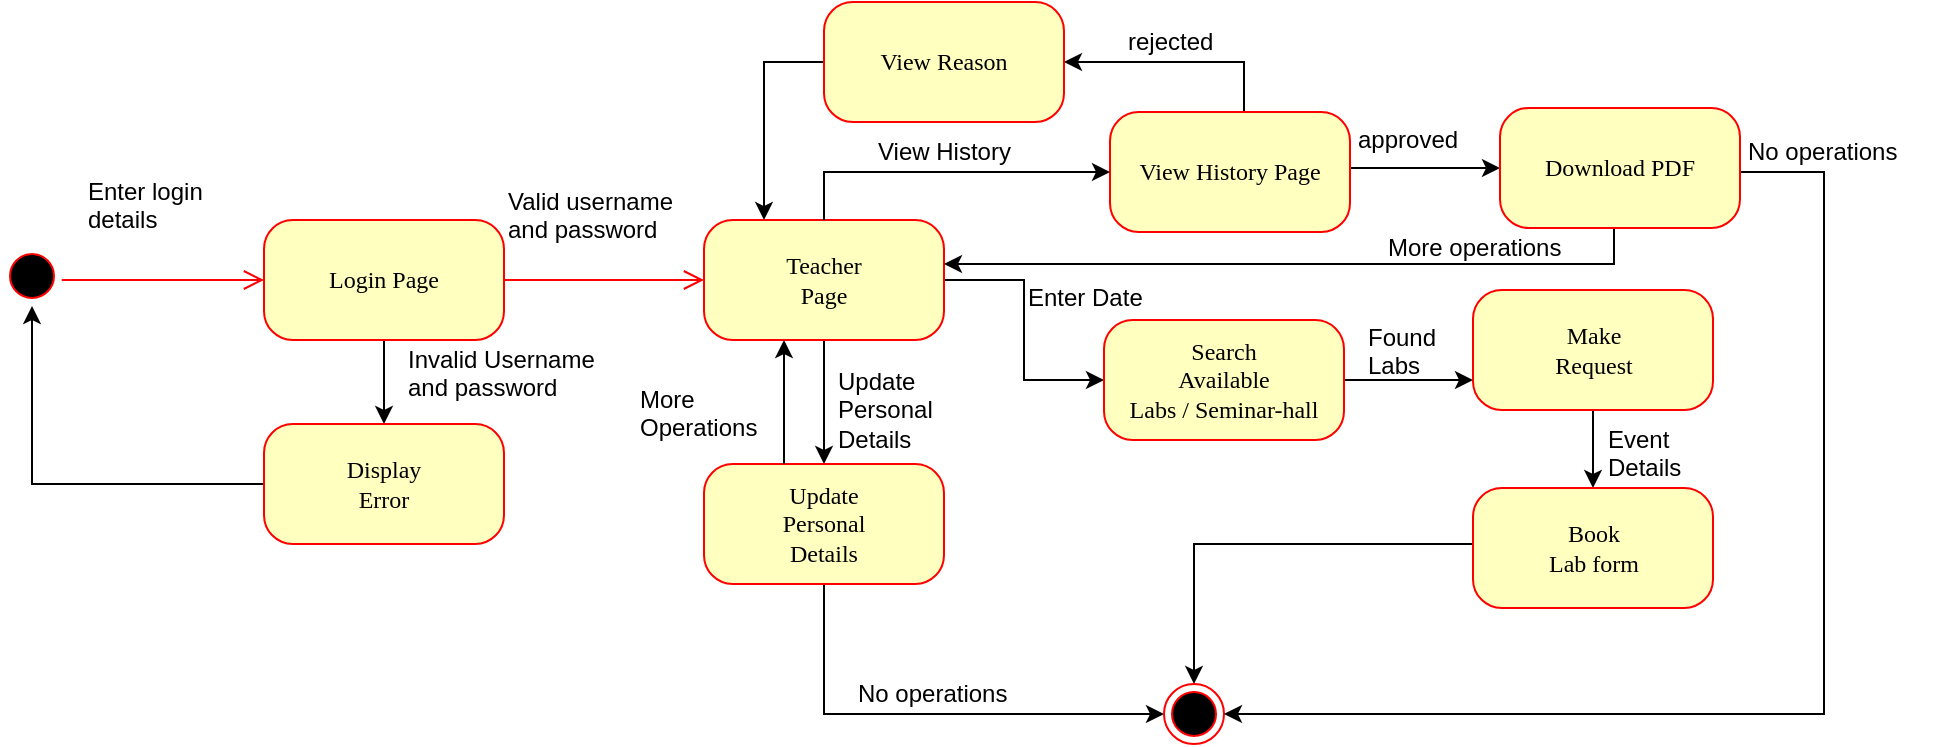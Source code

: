 <mxfile version="12.1.1" type="google" pages="1"><diagram name="Page-1" id="58cdce13-f638-feb5-8d6f-7d28b1aa9fa0"><mxGraphModel dx="1225" dy="502" grid="1" gridSize="10" guides="1" tooltips="1" connect="1" arrows="1" fold="1" page="1" pageScale="1" pageWidth="1100" pageHeight="850" background="#ffffff" math="0" shadow="0"><root><mxCell id="0"/><mxCell id="1" parent="0"/><mxCell id="ZoLsaQjJK3udebhLY02x-1" value="" style="ellipse;html=1;shape=startState;fillColor=#000000;strokeColor=#ff0000;rounded=1;shadow=0;comic=0;labelBackgroundColor=none;fontFamily=Verdana;fontSize=12;fontColor=#000000;align=center;direction=south;" parent="1" vertex="1"><mxGeometry x="79" y="151" width="30" height="30" as="geometry"/></mxCell><mxCell id="ZoLsaQjJK3udebhLY02x-2" value="" style="edgeStyle=orthogonalEdgeStyle;rounded=0;orthogonalLoop=1;jettySize=auto;html=1;" parent="1" source="ZoLsaQjJK3udebhLY02x-3" target="ZoLsaQjJK3udebhLY02x-4" edge="1"><mxGeometry relative="1" as="geometry"/></mxCell><mxCell id="ZoLsaQjJK3udebhLY02x-3" value="Login Page" style="rounded=1;whiteSpace=wrap;html=1;arcSize=24;fillColor=#ffffc0;strokeColor=#ff0000;shadow=0;comic=0;labelBackgroundColor=none;fontFamily=Verdana;fontSize=12;fontColor=#000000;align=center;" parent="1" vertex="1"><mxGeometry x="210" y="138" width="120" height="60" as="geometry"/></mxCell><mxCell id="WDdesxTerD86CtS7IPIZ-2" value="" style="edgeStyle=orthogonalEdgeStyle;rounded=0;orthogonalLoop=1;jettySize=auto;html=1;entryX=1;entryY=0.5;entryDx=0;entryDy=0;" parent="1" source="ZoLsaQjJK3udebhLY02x-4" target="ZoLsaQjJK3udebhLY02x-1" edge="1"><mxGeometry relative="1" as="geometry"><mxPoint x="130" y="270" as="targetPoint"/></mxGeometry></mxCell><mxCell id="ZoLsaQjJK3udebhLY02x-4" value="&lt;div&gt;Display&lt;/div&gt;&lt;div&gt;Error&lt;br&gt;&lt;/div&gt;" style="rounded=1;whiteSpace=wrap;html=1;arcSize=24;fillColor=#ffffc0;strokeColor=#ff0000;shadow=0;comic=0;labelBackgroundColor=none;fontFamily=Verdana;fontSize=12;fontColor=#000000;align=center;" parent="1" vertex="1"><mxGeometry x="210" y="240" width="120" height="60" as="geometry"/></mxCell><mxCell id="ZoLsaQjJK3udebhLY02x-18" value="" style="edgeStyle=orthogonalEdgeStyle;rounded=0;orthogonalLoop=1;jettySize=auto;html=1;" parent="1" source="ZoLsaQjJK3udebhLY02x-6" target="ZoLsaQjJK3udebhLY02x-17" edge="1"><mxGeometry relative="1" as="geometry"/></mxCell><mxCell id="WDdesxTerD86CtS7IPIZ-4" value="" style="edgeStyle=orthogonalEdgeStyle;rounded=0;orthogonalLoop=1;jettySize=auto;html=1;" parent="1" source="ZoLsaQjJK3udebhLY02x-6" target="WDdesxTerD86CtS7IPIZ-3" edge="1"><mxGeometry relative="1" as="geometry"/></mxCell><mxCell id="ZoLsaQjJK3udebhLY02x-6" value="&lt;div&gt;Teacher&lt;/div&gt;&lt;div&gt;Page&lt;br&gt;&lt;/div&gt;" style="rounded=1;whiteSpace=wrap;html=1;arcSize=24;fillColor=#ffffc0;strokeColor=#ff0000;shadow=0;comic=0;labelBackgroundColor=none;fontFamily=Verdana;fontSize=12;fontColor=#000000;align=center;" parent="1" vertex="1"><mxGeometry x="430" y="138" width="120" height="60" as="geometry"/></mxCell><mxCell id="WDdesxTerD86CtS7IPIZ-13" value="" style="edgeStyle=orthogonalEdgeStyle;rounded=0;orthogonalLoop=1;jettySize=auto;html=1;exitX=0.5;exitY=1;exitDx=0;exitDy=0;" parent="1" source="WDdesxTerD86CtS7IPIZ-3" target="WDdesxTerD86CtS7IPIZ-11" edge="1"><mxGeometry relative="1" as="geometry"><Array as="points"><mxPoint x="490" y="385"/></Array></mxGeometry></mxCell><mxCell id="WDdesxTerD86CtS7IPIZ-3" value="&lt;div&gt;Update&lt;/div&gt;&lt;div&gt;Personal&lt;/div&gt;&lt;div&gt;Details&lt;br&gt;&lt;/div&gt;" style="rounded=1;whiteSpace=wrap;html=1;arcSize=24;fillColor=#ffffc0;strokeColor=#ff0000;shadow=0;comic=0;labelBackgroundColor=none;fontFamily=Verdana;fontSize=12;fontColor=#000000;align=center;" parent="1" vertex="1"><mxGeometry x="430" y="260" width="120" height="60" as="geometry"/></mxCell><mxCell id="ZoLsaQjJK3udebhLY02x-21" value="" style="edgeStyle=orthogonalEdgeStyle;rounded=0;orthogonalLoop=1;jettySize=auto;html=1;" parent="1" source="ZoLsaQjJK3udebhLY02x-17" target="ZoLsaQjJK3udebhLY02x-20" edge="1"><mxGeometry relative="1" as="geometry"><Array as="points"><mxPoint x="790" y="218"/><mxPoint x="790" y="218"/></Array></mxGeometry></mxCell><mxCell id="ZoLsaQjJK3udebhLY02x-17" value="&lt;div&gt;Search&lt;/div&gt;&lt;div&gt;Available&lt;/div&gt;&lt;div&gt;Labs / Seminar-hall&lt;br&gt;&lt;/div&gt;" style="rounded=1;whiteSpace=wrap;html=1;arcSize=24;fillColor=#ffffc0;strokeColor=#ff0000;shadow=0;comic=0;labelBackgroundColor=none;fontFamily=Verdana;fontSize=12;fontColor=#000000;align=center;" parent="1" vertex="1"><mxGeometry x="630" y="188" width="120" height="60" as="geometry"/></mxCell><mxCell id="ZoLsaQjJK3udebhLY02x-29" value="" style="edgeStyle=orthogonalEdgeStyle;rounded=0;orthogonalLoop=1;jettySize=auto;html=1;" parent="1" source="ZoLsaQjJK3udebhLY02x-20" target="ZoLsaQjJK3udebhLY02x-28" edge="1"><mxGeometry relative="1" as="geometry"/></mxCell><mxCell id="ZoLsaQjJK3udebhLY02x-20" value="&lt;div&gt;Make&lt;/div&gt;&lt;div&gt;Request&lt;br&gt;&lt;/div&gt;" style="rounded=1;whiteSpace=wrap;html=1;arcSize=24;fillColor=#ffffc0;strokeColor=#ff0000;shadow=0;comic=0;labelBackgroundColor=none;fontFamily=Verdana;fontSize=12;fontColor=#000000;align=center;" parent="1" vertex="1"><mxGeometry x="814.5" y="173" width="120" height="60" as="geometry"/></mxCell><mxCell id="ZoLsaQjJK3udebhLY02x-32" value="" style="edgeStyle=orthogonalEdgeStyle;rounded=0;orthogonalLoop=1;jettySize=auto;html=1;entryX=0.5;entryY=0;entryDx=0;entryDy=0;" parent="1" source="ZoLsaQjJK3udebhLY02x-28" target="WDdesxTerD86CtS7IPIZ-11" edge="1"><mxGeometry relative="1" as="geometry"><mxPoint x="874.5" y="350" as="targetPoint"/><Array as="points"><mxPoint x="675" y="300"/></Array></mxGeometry></mxCell><mxCell id="ZoLsaQjJK3udebhLY02x-28" value="&lt;div&gt;Book&lt;/div&gt;&lt;div&gt;Lab form &lt;br&gt;&lt;/div&gt;" style="rounded=1;whiteSpace=wrap;html=1;arcSize=24;fillColor=#ffffc0;strokeColor=#ff0000;shadow=0;comic=0;labelBackgroundColor=none;fontFamily=Verdana;fontSize=12;fontColor=#000000;align=center;" parent="1" vertex="1"><mxGeometry x="814.5" y="272" width="120" height="60" as="geometry"/></mxCell><mxCell id="ZoLsaQjJK3udebhLY02x-9" style="edgeStyle=orthogonalEdgeStyle;html=1;labelBackgroundColor=none;endArrow=open;endSize=8;strokeColor=#ff0000;fontFamily=Verdana;fontSize=12;align=left;" parent="1" edge="1" target="ZoLsaQjJK3udebhLY02x-3" source="ZoLsaQjJK3udebhLY02x-1"><mxGeometry relative="1" as="geometry"><mxPoint x="108.998" y="163.765" as="sourcePoint"/><mxPoint x="209" y="182.588" as="targetPoint"/><Array as="points"><mxPoint x="140" y="168"/><mxPoint x="140" y="168"/></Array></mxGeometry></mxCell><mxCell id="ZoLsaQjJK3udebhLY02x-10" style="edgeStyle=orthogonalEdgeStyle;html=1;labelBackgroundColor=none;endArrow=open;endSize=8;strokeColor=#ff0000;fontFamily=Verdana;fontSize=12;align=left;exitX=1;exitY=0.5;exitDx=0;exitDy=0;" parent="1" source="ZoLsaQjJK3udebhLY02x-3" target="ZoLsaQjJK3udebhLY02x-6" edge="1"><mxGeometry relative="1" as="geometry"><mxPoint x="170" y="160.0" as="sourcePoint"/><mxPoint x="250" y="160.0" as="targetPoint"/></mxGeometry></mxCell><mxCell id="ZoLsaQjJK3udebhLY02x-11" value="&lt;div&gt;Valid username&lt;/div&gt;&lt;div&gt;and password&lt;br&gt;&lt;/div&gt;" style="text;html=1;resizable=0;points=[];autosize=1;align=left;verticalAlign=top;spacingTop=-4;" parent="1" vertex="1"><mxGeometry x="330" y="119" width="110" height="30" as="geometry"/></mxCell><mxCell id="ZoLsaQjJK3udebhLY02x-12" value="&lt;div&gt;Enter login&lt;/div&gt;&lt;div&gt;details&lt;br&gt;&lt;/div&gt;" style="text;html=1;resizable=0;points=[];autosize=1;align=left;verticalAlign=top;spacingTop=-4;" parent="1" vertex="1"><mxGeometry x="120" y="114" width="90" height="30" as="geometry"/></mxCell><mxCell id="ZoLsaQjJK3udebhLY02x-14" value="&lt;div&gt;Invalid Username &lt;br&gt;&lt;/div&gt;&lt;div&gt;and password&lt;br&gt;&lt;/div&gt;" style="text;html=1;resizable=0;points=[];autosize=1;align=left;verticalAlign=top;spacingTop=-4;" parent="1" vertex="1"><mxGeometry x="280" y="198" width="120" height="30" as="geometry"/></mxCell><mxCell id="ZoLsaQjJK3udebhLY02x-19" value="Enter Date" style="text;html=1;resizable=0;points=[];autosize=1;align=left;verticalAlign=top;spacingTop=-4;" parent="1" vertex="1"><mxGeometry x="590" y="167" width="70" height="20" as="geometry"/></mxCell><mxCell id="ZoLsaQjJK3udebhLY02x-22" value="&lt;div&gt;Found&lt;/div&gt;&lt;div&gt;Labs&lt;br&gt;&lt;/div&gt;" style="text;html=1;resizable=0;points=[];autosize=1;align=left;verticalAlign=top;spacingTop=-4;direction=south;" parent="1" vertex="1"><mxGeometry x="760" y="187" width="30" height="50" as="geometry"/></mxCell><mxCell id="ZoLsaQjJK3udebhLY02x-30" value="&lt;div&gt;Event&lt;/div&gt;&lt;div&gt;Details&lt;br&gt;&lt;/div&gt;" style="text;html=1;resizable=0;points=[];autosize=1;align=left;verticalAlign=top;spacingTop=-4;" parent="1" vertex="1"><mxGeometry x="880" y="237.5" width="60" height="30" as="geometry"/></mxCell><mxCell id="ZoLsaQjJK3udebhLY02x-31" value="&lt;div&gt;&lt;br&gt;&lt;/div&gt;&lt;div&gt;approved&lt;br&gt;&lt;/div&gt;" style="text;html=1;resizable=0;points=[];autosize=1;align=left;verticalAlign=top;spacingTop=-4;" parent="1" vertex="1"><mxGeometry x="755" y="74" width="70" height="30" as="geometry"/></mxCell><mxCell id="WDdesxTerD86CtS7IPIZ-5" value="&lt;div&gt;Update&lt;/div&gt;&lt;div&gt;Personal&lt;/div&gt;&lt;div&gt;Details&lt;br&gt;&lt;/div&gt;" style="text;html=1;resizable=0;points=[];autosize=1;align=left;verticalAlign=top;spacingTop=-4;" parent="1" vertex="1"><mxGeometry x="495" y="209" width="60" height="40" as="geometry"/></mxCell><mxCell id="WDdesxTerD86CtS7IPIZ-9" value="" style="edgeStyle=orthogonalEdgeStyle;rounded=0;orthogonalLoop=1;jettySize=auto;html=1;" parent="1" target="ZoLsaQjJK3udebhLY02x-6" edge="1"><mxGeometry relative="1" as="geometry"><mxPoint x="470" y="260" as="sourcePoint"/><mxPoint x="470" y="180" as="targetPoint"/><Array as="points"><mxPoint x="470" y="210"/><mxPoint x="470" y="210"/></Array></mxGeometry></mxCell><mxCell id="WDdesxTerD86CtS7IPIZ-10" value="&lt;div&gt;More&lt;/div&gt;&lt;div&gt;Operations&lt;br&gt;&lt;/div&gt;" style="text;html=1;resizable=0;points=[];autosize=1;align=left;verticalAlign=top;spacingTop=-4;" parent="1" vertex="1"><mxGeometry x="396" y="218" width="80" height="30" as="geometry"/></mxCell><mxCell id="WDdesxTerD86CtS7IPIZ-11" value="" style="ellipse;html=1;shape=endState;fillColor=#000000;strokeColor=#ff0000;" parent="1" vertex="1"><mxGeometry x="660" y="370" width="30" height="30" as="geometry"/></mxCell><mxCell id="WDdesxTerD86CtS7IPIZ-14" value="No operations" style="text;html=1;resizable=0;points=[];autosize=1;align=left;verticalAlign=top;spacingTop=-4;" parent="1" vertex="1"><mxGeometry x="504.5" y="365" width="90" height="20" as="geometry"/></mxCell><mxCell id="yrvrQt0aiFYbDOf-MF4D-5" style="edgeStyle=orthogonalEdgeStyle;rounded=0;orthogonalLoop=1;jettySize=auto;html=1;exitX=1;exitY=0.5;exitDx=0;exitDy=0;" parent="1" source="yrvrQt0aiFYbDOf-MF4D-1" target="yrvrQt0aiFYbDOf-MF4D-4" edge="1"><mxGeometry relative="1" as="geometry"><Array as="points"><mxPoint x="750" y="112"/></Array></mxGeometry></mxCell><mxCell id="z7nXw1Z1rXQ3mGRHmwlB-6" style="edgeStyle=orthogonalEdgeStyle;rounded=0;orthogonalLoop=1;jettySize=auto;html=1;" edge="1" parent="1" source="yrvrQt0aiFYbDOf-MF4D-1" target="z7nXw1Z1rXQ3mGRHmwlB-5"><mxGeometry relative="1" as="geometry"><Array as="points"><mxPoint x="700" y="59"/></Array></mxGeometry></mxCell><mxCell id="yrvrQt0aiFYbDOf-MF4D-1" value="&lt;div&gt;View History Page&lt;br&gt;&lt;/div&gt;" style="rounded=1;whiteSpace=wrap;html=1;arcSize=24;fillColor=#ffffc0;strokeColor=#ff0000;shadow=0;comic=0;labelBackgroundColor=none;fontFamily=Verdana;fontSize=12;fontColor=#000000;align=center;" parent="1" vertex="1"><mxGeometry x="633" y="84" width="120" height="60" as="geometry"/></mxCell><mxCell id="yrvrQt0aiFYbDOf-MF4D-2" value="" style="edgeStyle=orthogonalEdgeStyle;rounded=0;orthogonalLoop=1;jettySize=auto;html=1;entryX=0;entryY=0.5;entryDx=0;entryDy=0;exitX=0.5;exitY=0;exitDx=0;exitDy=0;" parent="1" source="ZoLsaQjJK3udebhLY02x-6" target="yrvrQt0aiFYbDOf-MF4D-1" edge="1"><mxGeometry relative="1" as="geometry"><mxPoint x="500" y="34" as="sourcePoint"/><mxPoint x="500" y="114" as="targetPoint"/></mxGeometry></mxCell><mxCell id="yrvrQt0aiFYbDOf-MF4D-3" value="View History" style="text;html=1;resizable=0;points=[];autosize=1;align=left;verticalAlign=top;spacingTop=-4;" parent="1" vertex="1"><mxGeometry x="514.5" y="94" width="90" height="20" as="geometry"/></mxCell><mxCell id="yrvrQt0aiFYbDOf-MF4D-8" style="edgeStyle=orthogonalEdgeStyle;rounded=0;orthogonalLoop=1;jettySize=auto;html=1;" parent="1" source="yrvrQt0aiFYbDOf-MF4D-4" target="ZoLsaQjJK3udebhLY02x-6" edge="1"><mxGeometry relative="1" as="geometry"><Array as="points"><mxPoint x="885" y="160"/></Array></mxGeometry></mxCell><mxCell id="yrvrQt0aiFYbDOf-MF4D-10" style="edgeStyle=orthogonalEdgeStyle;rounded=0;orthogonalLoop=1;jettySize=auto;html=1;entryX=1;entryY=0.5;entryDx=0;entryDy=0;" parent="1" source="yrvrQt0aiFYbDOf-MF4D-4" target="WDdesxTerD86CtS7IPIZ-11" edge="1"><mxGeometry relative="1" as="geometry"><Array as="points"><mxPoint x="990" y="114"/><mxPoint x="990" y="385"/></Array></mxGeometry></mxCell><mxCell id="yrvrQt0aiFYbDOf-MF4D-4" value="Download PDF" style="rounded=1;whiteSpace=wrap;html=1;arcSize=24;fillColor=#ffffc0;strokeColor=#ff0000;shadow=0;comic=0;labelBackgroundColor=none;fontFamily=Verdana;fontSize=12;fontColor=#000000;align=center;" parent="1" vertex="1"><mxGeometry x="828" y="82" width="120" height="60" as="geometry"/></mxCell><mxCell id="yrvrQt0aiFYbDOf-MF4D-9" value="More operations" style="text;html=1;resizable=0;points=[];autosize=1;align=left;verticalAlign=top;spacingTop=-4;" parent="1" vertex="1"><mxGeometry x="770" y="142" width="120" height="20" as="geometry"/></mxCell><mxCell id="yrvrQt0aiFYbDOf-MF4D-11" value="No operations" style="text;html=1;resizable=0;points=[];autosize=1;align=left;verticalAlign=top;spacingTop=-4;" parent="1" vertex="1"><mxGeometry x="950" y="94" width="100" height="20" as="geometry"/></mxCell><mxCell id="z7nXw1Z1rXQ3mGRHmwlB-4" value="rejected" style="text;html=1;resizable=0;points=[];autosize=1;align=left;verticalAlign=top;spacingTop=-4;" vertex="1" parent="1"><mxGeometry x="640" y="39" width="70" height="20" as="geometry"/></mxCell><mxCell id="z7nXw1Z1rXQ3mGRHmwlB-9" style="edgeStyle=orthogonalEdgeStyle;rounded=0;orthogonalLoop=1;jettySize=auto;html=1;entryX=0.25;entryY=0;entryDx=0;entryDy=0;" edge="1" parent="1" source="z7nXw1Z1rXQ3mGRHmwlB-5" target="ZoLsaQjJK3udebhLY02x-6"><mxGeometry relative="1" as="geometry"><Array as="points"><mxPoint x="460" y="59"/></Array></mxGeometry></mxCell><mxCell id="z7nXw1Z1rXQ3mGRHmwlB-5" value="View Reason" style="rounded=1;whiteSpace=wrap;html=1;arcSize=24;fillColor=#ffffc0;strokeColor=#ff0000;shadow=0;comic=0;labelBackgroundColor=none;fontFamily=Verdana;fontSize=12;fontColor=#000000;align=center;" vertex="1" parent="1"><mxGeometry x="490" y="29" width="120" height="60" as="geometry"/></mxCell></root></mxGraphModel></diagram></mxfile>